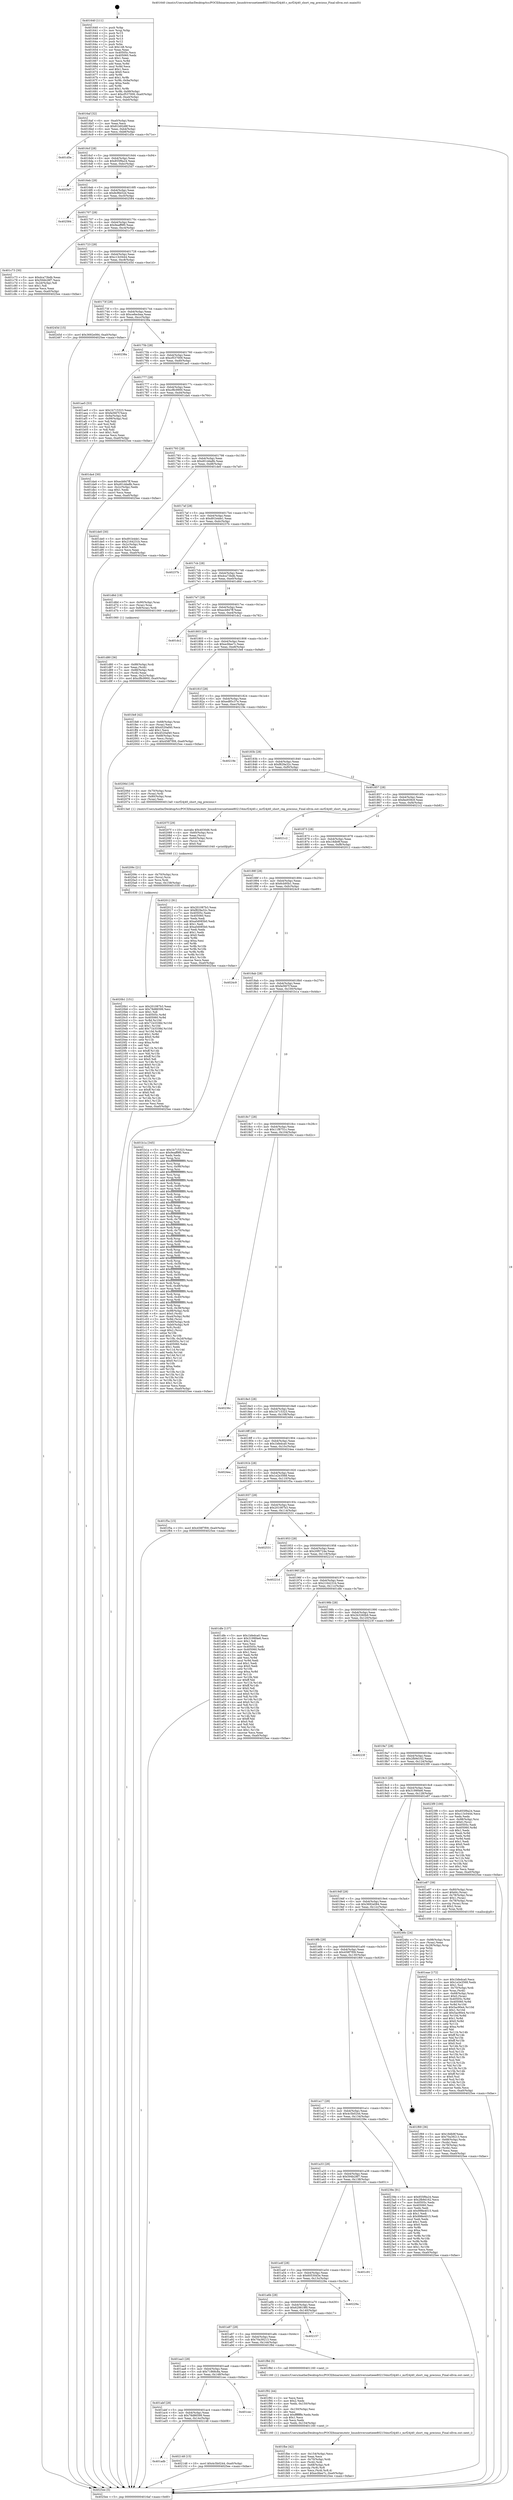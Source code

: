 digraph "0x401640" {
  label = "0x401640 (/mnt/c/Users/mathe/Desktop/tcc/POCII/binaries/extr_linuxdriversnetieee802154mrf24j40.c_mrf24j40_short_reg_precious_Final-ollvm.out::main(0))"
  labelloc = "t"
  node[shape=record]

  Entry [label="",width=0.3,height=0.3,shape=circle,fillcolor=black,style=filled]
  "0x4016af" [label="{
     0x4016af [32]\l
     | [instrs]\l
     &nbsp;&nbsp;0x4016af \<+6\>: mov -0xa0(%rbp),%eax\l
     &nbsp;&nbsp;0x4016b5 \<+2\>: mov %eax,%ecx\l
     &nbsp;&nbsp;0x4016b7 \<+6\>: sub $0x81b92d8f,%ecx\l
     &nbsp;&nbsp;0x4016bd \<+6\>: mov %eax,-0xb4(%rbp)\l
     &nbsp;&nbsp;0x4016c3 \<+6\>: mov %ecx,-0xb8(%rbp)\l
     &nbsp;&nbsp;0x4016c9 \<+6\>: je 0000000000401d5e \<main+0x71e\>\l
  }"]
  "0x401d5e" [label="{
     0x401d5e\l
  }", style=dashed]
  "0x4016cf" [label="{
     0x4016cf [28]\l
     | [instrs]\l
     &nbsp;&nbsp;0x4016cf \<+5\>: jmp 00000000004016d4 \<main+0x94\>\l
     &nbsp;&nbsp;0x4016d4 \<+6\>: mov -0xb4(%rbp),%eax\l
     &nbsp;&nbsp;0x4016da \<+5\>: sub $0x855f9a24,%eax\l
     &nbsp;&nbsp;0x4016df \<+6\>: mov %eax,-0xbc(%rbp)\l
     &nbsp;&nbsp;0x4016e5 \<+6\>: je 00000000004025d7 \<main+0xf97\>\l
  }"]
  Exit [label="",width=0.3,height=0.3,shape=circle,fillcolor=black,style=filled,peripheries=2]
  "0x4025d7" [label="{
     0x4025d7\l
  }", style=dashed]
  "0x4016eb" [label="{
     0x4016eb [28]\l
     | [instrs]\l
     &nbsp;&nbsp;0x4016eb \<+5\>: jmp 00000000004016f0 \<main+0xb0\>\l
     &nbsp;&nbsp;0x4016f0 \<+6\>: mov -0xb4(%rbp),%eax\l
     &nbsp;&nbsp;0x4016f6 \<+5\>: sub $0x8cf6b52d,%eax\l
     &nbsp;&nbsp;0x4016fb \<+6\>: mov %eax,-0xc0(%rbp)\l
     &nbsp;&nbsp;0x401701 \<+6\>: je 0000000000402584 \<main+0xf44\>\l
  }"]
  "0x401adb" [label="{
     0x401adb\l
  }", style=dashed]
  "0x402584" [label="{
     0x402584\l
  }", style=dashed]
  "0x401707" [label="{
     0x401707 [28]\l
     | [instrs]\l
     &nbsp;&nbsp;0x401707 \<+5\>: jmp 000000000040170c \<main+0xcc\>\l
     &nbsp;&nbsp;0x40170c \<+6\>: mov -0xb4(%rbp),%eax\l
     &nbsp;&nbsp;0x401712 \<+5\>: sub $0x9eaff9f0,%eax\l
     &nbsp;&nbsp;0x401717 \<+6\>: mov %eax,-0xc4(%rbp)\l
     &nbsp;&nbsp;0x40171d \<+6\>: je 0000000000401c73 \<main+0x633\>\l
  }"]
  "0x402148" [label="{
     0x402148 [15]\l
     | [instrs]\l
     &nbsp;&nbsp;0x402148 \<+10\>: movl $0x4c5b0244,-0xa0(%rbp)\l
     &nbsp;&nbsp;0x402152 \<+5\>: jmp 00000000004025ee \<main+0xfae\>\l
  }"]
  "0x401c73" [label="{
     0x401c73 [30]\l
     | [instrs]\l
     &nbsp;&nbsp;0x401c73 \<+5\>: mov $0xdca73bdb,%eax\l
     &nbsp;&nbsp;0x401c78 \<+5\>: mov $0x594b28f7,%ecx\l
     &nbsp;&nbsp;0x401c7d \<+3\>: mov -0x2d(%rbp),%dl\l
     &nbsp;&nbsp;0x401c80 \<+3\>: test $0x1,%dl\l
     &nbsp;&nbsp;0x401c83 \<+3\>: cmovne %ecx,%eax\l
     &nbsp;&nbsp;0x401c86 \<+6\>: mov %eax,-0xa0(%rbp)\l
     &nbsp;&nbsp;0x401c8c \<+5\>: jmp 00000000004025ee \<main+0xfae\>\l
  }"]
  "0x401723" [label="{
     0x401723 [28]\l
     | [instrs]\l
     &nbsp;&nbsp;0x401723 \<+5\>: jmp 0000000000401728 \<main+0xe8\>\l
     &nbsp;&nbsp;0x401728 \<+6\>: mov -0xb4(%rbp),%eax\l
     &nbsp;&nbsp;0x40172e \<+5\>: sub $0xc13c0444,%eax\l
     &nbsp;&nbsp;0x401733 \<+6\>: mov %eax,-0xc8(%rbp)\l
     &nbsp;&nbsp;0x401739 \<+6\>: je 000000000040245d \<main+0xe1d\>\l
  }"]
  "0x401abf" [label="{
     0x401abf [28]\l
     | [instrs]\l
     &nbsp;&nbsp;0x401abf \<+5\>: jmp 0000000000401ac4 \<main+0x484\>\l
     &nbsp;&nbsp;0x401ac4 \<+6\>: mov -0xb4(%rbp),%eax\l
     &nbsp;&nbsp;0x401aca \<+5\>: sub $0x78d86599,%eax\l
     &nbsp;&nbsp;0x401acf \<+6\>: mov %eax,-0x14c(%rbp)\l
     &nbsp;&nbsp;0x401ad5 \<+6\>: je 0000000000402148 \<main+0xb08\>\l
  }"]
  "0x40245d" [label="{
     0x40245d [15]\l
     | [instrs]\l
     &nbsp;&nbsp;0x40245d \<+10\>: movl $0x3692e084,-0xa0(%rbp)\l
     &nbsp;&nbsp;0x402467 \<+5\>: jmp 00000000004025ee \<main+0xfae\>\l
  }"]
  "0x40173f" [label="{
     0x40173f [28]\l
     | [instrs]\l
     &nbsp;&nbsp;0x40173f \<+5\>: jmp 0000000000401744 \<main+0x104\>\l
     &nbsp;&nbsp;0x401744 \<+6\>: mov -0xb4(%rbp),%eax\l
     &nbsp;&nbsp;0x40174a \<+5\>: sub $0xce6ecbaa,%eax\l
     &nbsp;&nbsp;0x40174f \<+6\>: mov %eax,-0xcc(%rbp)\l
     &nbsp;&nbsp;0x401755 \<+6\>: je 000000000040238a \<main+0xd4a\>\l
  }"]
  "0x401cec" [label="{
     0x401cec\l
  }", style=dashed]
  "0x40238a" [label="{
     0x40238a\l
  }", style=dashed]
  "0x40175b" [label="{
     0x40175b [28]\l
     | [instrs]\l
     &nbsp;&nbsp;0x40175b \<+5\>: jmp 0000000000401760 \<main+0x120\>\l
     &nbsp;&nbsp;0x401760 \<+6\>: mov -0xb4(%rbp),%eax\l
     &nbsp;&nbsp;0x401766 \<+5\>: sub $0xcf537009,%eax\l
     &nbsp;&nbsp;0x40176b \<+6\>: mov %eax,-0xd0(%rbp)\l
     &nbsp;&nbsp;0x401771 \<+6\>: je 0000000000401ae5 \<main+0x4a5\>\l
  }"]
  "0x4020b1" [label="{
     0x4020b1 [151]\l
     | [instrs]\l
     &nbsp;&nbsp;0x4020b1 \<+5\>: mov $0x201087b3,%eax\l
     &nbsp;&nbsp;0x4020b6 \<+5\>: mov $0x78d86599,%esi\l
     &nbsp;&nbsp;0x4020bb \<+2\>: mov $0x1,%dl\l
     &nbsp;&nbsp;0x4020bd \<+8\>: mov 0x40505c,%r8d\l
     &nbsp;&nbsp;0x4020c5 \<+8\>: mov 0x405060,%r9d\l
     &nbsp;&nbsp;0x4020cd \<+3\>: mov %r8d,%r10d\l
     &nbsp;&nbsp;0x4020d0 \<+7\>: sub $0x71b3338d,%r10d\l
     &nbsp;&nbsp;0x4020d7 \<+4\>: sub $0x1,%r10d\l
     &nbsp;&nbsp;0x4020db \<+7\>: add $0x71b3338d,%r10d\l
     &nbsp;&nbsp;0x4020e2 \<+4\>: imul %r10d,%r8d\l
     &nbsp;&nbsp;0x4020e6 \<+4\>: and $0x1,%r8d\l
     &nbsp;&nbsp;0x4020ea \<+4\>: cmp $0x0,%r8d\l
     &nbsp;&nbsp;0x4020ee \<+4\>: sete %r11b\l
     &nbsp;&nbsp;0x4020f2 \<+4\>: cmp $0xa,%r9d\l
     &nbsp;&nbsp;0x4020f6 \<+3\>: setl %bl\l
     &nbsp;&nbsp;0x4020f9 \<+3\>: mov %r11b,%r14b\l
     &nbsp;&nbsp;0x4020fc \<+4\>: xor $0xff,%r14b\l
     &nbsp;&nbsp;0x402100 \<+3\>: mov %bl,%r15b\l
     &nbsp;&nbsp;0x402103 \<+4\>: xor $0xff,%r15b\l
     &nbsp;&nbsp;0x402107 \<+3\>: xor $0x0,%dl\l
     &nbsp;&nbsp;0x40210a \<+3\>: mov %r14b,%r12b\l
     &nbsp;&nbsp;0x40210d \<+4\>: and $0x0,%r12b\l
     &nbsp;&nbsp;0x402111 \<+3\>: and %dl,%r11b\l
     &nbsp;&nbsp;0x402114 \<+3\>: mov %r15b,%r13b\l
     &nbsp;&nbsp;0x402117 \<+4\>: and $0x0,%r13b\l
     &nbsp;&nbsp;0x40211b \<+2\>: and %dl,%bl\l
     &nbsp;&nbsp;0x40211d \<+3\>: or %r11b,%r12b\l
     &nbsp;&nbsp;0x402120 \<+3\>: or %bl,%r13b\l
     &nbsp;&nbsp;0x402123 \<+3\>: xor %r13b,%r12b\l
     &nbsp;&nbsp;0x402126 \<+3\>: or %r15b,%r14b\l
     &nbsp;&nbsp;0x402129 \<+4\>: xor $0xff,%r14b\l
     &nbsp;&nbsp;0x40212d \<+3\>: or $0x0,%dl\l
     &nbsp;&nbsp;0x402130 \<+3\>: and %dl,%r14b\l
     &nbsp;&nbsp;0x402133 \<+3\>: or %r14b,%r12b\l
     &nbsp;&nbsp;0x402136 \<+4\>: test $0x1,%r12b\l
     &nbsp;&nbsp;0x40213a \<+3\>: cmovne %esi,%eax\l
     &nbsp;&nbsp;0x40213d \<+6\>: mov %eax,-0xa0(%rbp)\l
     &nbsp;&nbsp;0x402143 \<+5\>: jmp 00000000004025ee \<main+0xfae\>\l
  }"]
  "0x401ae5" [label="{
     0x401ae5 [53]\l
     | [instrs]\l
     &nbsp;&nbsp;0x401ae5 \<+5\>: mov $0x1b715323,%eax\l
     &nbsp;&nbsp;0x401aea \<+5\>: mov $0xfa5fd7f,%ecx\l
     &nbsp;&nbsp;0x401aef \<+6\>: mov -0x9a(%rbp),%dl\l
     &nbsp;&nbsp;0x401af5 \<+7\>: mov -0x99(%rbp),%sil\l
     &nbsp;&nbsp;0x401afc \<+3\>: mov %dl,%dil\l
     &nbsp;&nbsp;0x401aff \<+3\>: and %sil,%dil\l
     &nbsp;&nbsp;0x401b02 \<+3\>: xor %sil,%dl\l
     &nbsp;&nbsp;0x401b05 \<+3\>: or %dl,%dil\l
     &nbsp;&nbsp;0x401b08 \<+4\>: test $0x1,%dil\l
     &nbsp;&nbsp;0x401b0c \<+3\>: cmovne %ecx,%eax\l
     &nbsp;&nbsp;0x401b0f \<+6\>: mov %eax,-0xa0(%rbp)\l
     &nbsp;&nbsp;0x401b15 \<+5\>: jmp 00000000004025ee \<main+0xfae\>\l
  }"]
  "0x401777" [label="{
     0x401777 [28]\l
     | [instrs]\l
     &nbsp;&nbsp;0x401777 \<+5\>: jmp 000000000040177c \<main+0x13c\>\l
     &nbsp;&nbsp;0x40177c \<+6\>: mov -0xb4(%rbp),%eax\l
     &nbsp;&nbsp;0x401782 \<+5\>: sub $0xcf8c9900,%eax\l
     &nbsp;&nbsp;0x401787 \<+6\>: mov %eax,-0xd4(%rbp)\l
     &nbsp;&nbsp;0x40178d \<+6\>: je 0000000000401da4 \<main+0x764\>\l
  }"]
  "0x4025ee" [label="{
     0x4025ee [5]\l
     | [instrs]\l
     &nbsp;&nbsp;0x4025ee \<+5\>: jmp 00000000004016af \<main+0x6f\>\l
  }"]
  "0x401640" [label="{
     0x401640 [111]\l
     | [instrs]\l
     &nbsp;&nbsp;0x401640 \<+1\>: push %rbp\l
     &nbsp;&nbsp;0x401641 \<+3\>: mov %rsp,%rbp\l
     &nbsp;&nbsp;0x401644 \<+2\>: push %r15\l
     &nbsp;&nbsp;0x401646 \<+2\>: push %r14\l
     &nbsp;&nbsp;0x401648 \<+2\>: push %r13\l
     &nbsp;&nbsp;0x40164a \<+2\>: push %r12\l
     &nbsp;&nbsp;0x40164c \<+1\>: push %rbx\l
     &nbsp;&nbsp;0x40164d \<+7\>: sub $0x148,%rsp\l
     &nbsp;&nbsp;0x401654 \<+2\>: xor %eax,%eax\l
     &nbsp;&nbsp;0x401656 \<+7\>: mov 0x40505c,%ecx\l
     &nbsp;&nbsp;0x40165d \<+7\>: mov 0x405060,%edx\l
     &nbsp;&nbsp;0x401664 \<+3\>: sub $0x1,%eax\l
     &nbsp;&nbsp;0x401667 \<+3\>: mov %ecx,%r8d\l
     &nbsp;&nbsp;0x40166a \<+3\>: add %eax,%r8d\l
     &nbsp;&nbsp;0x40166d \<+4\>: imul %r8d,%ecx\l
     &nbsp;&nbsp;0x401671 \<+3\>: and $0x1,%ecx\l
     &nbsp;&nbsp;0x401674 \<+3\>: cmp $0x0,%ecx\l
     &nbsp;&nbsp;0x401677 \<+4\>: sete %r9b\l
     &nbsp;&nbsp;0x40167b \<+4\>: and $0x1,%r9b\l
     &nbsp;&nbsp;0x40167f \<+7\>: mov %r9b,-0x9a(%rbp)\l
     &nbsp;&nbsp;0x401686 \<+3\>: cmp $0xa,%edx\l
     &nbsp;&nbsp;0x401689 \<+4\>: setl %r9b\l
     &nbsp;&nbsp;0x40168d \<+4\>: and $0x1,%r9b\l
     &nbsp;&nbsp;0x401691 \<+7\>: mov %r9b,-0x99(%rbp)\l
     &nbsp;&nbsp;0x401698 \<+10\>: movl $0xcf537009,-0xa0(%rbp)\l
     &nbsp;&nbsp;0x4016a2 \<+6\>: mov %edi,-0xa4(%rbp)\l
     &nbsp;&nbsp;0x4016a8 \<+7\>: mov %rsi,-0xb0(%rbp)\l
  }"]
  "0x40209c" [label="{
     0x40209c [21]\l
     | [instrs]\l
     &nbsp;&nbsp;0x40209c \<+4\>: mov -0x70(%rbp),%rcx\l
     &nbsp;&nbsp;0x4020a0 \<+3\>: mov (%rcx),%rcx\l
     &nbsp;&nbsp;0x4020a3 \<+3\>: mov %rcx,%rdi\l
     &nbsp;&nbsp;0x4020a6 \<+6\>: mov %eax,-0x158(%rbp)\l
     &nbsp;&nbsp;0x4020ac \<+5\>: call 0000000000401030 \<free@plt\>\l
     | [calls]\l
     &nbsp;&nbsp;0x401030 \{1\} (unknown)\l
  }"]
  "0x401da4" [label="{
     0x401da4 [30]\l
     | [instrs]\l
     &nbsp;&nbsp;0x401da4 \<+5\>: mov $0xecb847ff,%eax\l
     &nbsp;&nbsp;0x401da9 \<+5\>: mov $0xd01dda8b,%ecx\l
     &nbsp;&nbsp;0x401dae \<+3\>: mov -0x2c(%rbp),%edx\l
     &nbsp;&nbsp;0x401db1 \<+3\>: cmp $0x1,%edx\l
     &nbsp;&nbsp;0x401db4 \<+3\>: cmovl %ecx,%eax\l
     &nbsp;&nbsp;0x401db7 \<+6\>: mov %eax,-0xa0(%rbp)\l
     &nbsp;&nbsp;0x401dbd \<+5\>: jmp 00000000004025ee \<main+0xfae\>\l
  }"]
  "0x401793" [label="{
     0x401793 [28]\l
     | [instrs]\l
     &nbsp;&nbsp;0x401793 \<+5\>: jmp 0000000000401798 \<main+0x158\>\l
     &nbsp;&nbsp;0x401798 \<+6\>: mov -0xb4(%rbp),%eax\l
     &nbsp;&nbsp;0x40179e \<+5\>: sub $0xd01dda8b,%eax\l
     &nbsp;&nbsp;0x4017a3 \<+6\>: mov %eax,-0xd8(%rbp)\l
     &nbsp;&nbsp;0x4017a9 \<+6\>: je 0000000000401de0 \<main+0x7a0\>\l
  }"]
  "0x40207f" [label="{
     0x40207f [29]\l
     | [instrs]\l
     &nbsp;&nbsp;0x40207f \<+10\>: movabs $0x4030d6,%rdi\l
     &nbsp;&nbsp;0x402089 \<+4\>: mov -0x60(%rbp),%rcx\l
     &nbsp;&nbsp;0x40208d \<+2\>: mov %eax,(%rcx)\l
     &nbsp;&nbsp;0x40208f \<+4\>: mov -0x60(%rbp),%rcx\l
     &nbsp;&nbsp;0x402093 \<+2\>: mov (%rcx),%esi\l
     &nbsp;&nbsp;0x402095 \<+2\>: mov $0x0,%al\l
     &nbsp;&nbsp;0x402097 \<+5\>: call 0000000000401040 \<printf@plt\>\l
     | [calls]\l
     &nbsp;&nbsp;0x401040 \{1\} (unknown)\l
  }"]
  "0x401de0" [label="{
     0x401de0 [30]\l
     | [instrs]\l
     &nbsp;&nbsp;0x401de0 \<+5\>: mov $0xd91b4de1,%eax\l
     &nbsp;&nbsp;0x401de5 \<+5\>: mov $0x2164231b,%ecx\l
     &nbsp;&nbsp;0x401dea \<+3\>: mov -0x2c(%rbp),%edx\l
     &nbsp;&nbsp;0x401ded \<+3\>: cmp $0x0,%edx\l
     &nbsp;&nbsp;0x401df0 \<+3\>: cmove %ecx,%eax\l
     &nbsp;&nbsp;0x401df3 \<+6\>: mov %eax,-0xa0(%rbp)\l
     &nbsp;&nbsp;0x401df9 \<+5\>: jmp 00000000004025ee \<main+0xfae\>\l
  }"]
  "0x4017af" [label="{
     0x4017af [28]\l
     | [instrs]\l
     &nbsp;&nbsp;0x4017af \<+5\>: jmp 00000000004017b4 \<main+0x174\>\l
     &nbsp;&nbsp;0x4017b4 \<+6\>: mov -0xb4(%rbp),%eax\l
     &nbsp;&nbsp;0x4017ba \<+5\>: sub $0xd91b4de1,%eax\l
     &nbsp;&nbsp;0x4017bf \<+6\>: mov %eax,-0xdc(%rbp)\l
     &nbsp;&nbsp;0x4017c5 \<+6\>: je 000000000040237b \<main+0xd3b\>\l
  }"]
  "0x401fbe" [label="{
     0x401fbe [42]\l
     | [instrs]\l
     &nbsp;&nbsp;0x401fbe \<+6\>: mov -0x154(%rbp),%ecx\l
     &nbsp;&nbsp;0x401fc4 \<+3\>: imul %eax,%ecx\l
     &nbsp;&nbsp;0x401fc7 \<+4\>: mov -0x70(%rbp),%rdi\l
     &nbsp;&nbsp;0x401fcb \<+3\>: mov (%rdi),%rdi\l
     &nbsp;&nbsp;0x401fce \<+4\>: mov -0x68(%rbp),%r8\l
     &nbsp;&nbsp;0x401fd2 \<+3\>: movslq (%r8),%r8\l
     &nbsp;&nbsp;0x401fd5 \<+4\>: mov %ecx,(%rdi,%r8,4)\l
     &nbsp;&nbsp;0x401fd9 \<+10\>: movl $0xecfdee7c,-0xa0(%rbp)\l
     &nbsp;&nbsp;0x401fe3 \<+5\>: jmp 00000000004025ee \<main+0xfae\>\l
  }"]
  "0x40237b" [label="{
     0x40237b\l
  }", style=dashed]
  "0x4017cb" [label="{
     0x4017cb [28]\l
     | [instrs]\l
     &nbsp;&nbsp;0x4017cb \<+5\>: jmp 00000000004017d0 \<main+0x190\>\l
     &nbsp;&nbsp;0x4017d0 \<+6\>: mov -0xb4(%rbp),%eax\l
     &nbsp;&nbsp;0x4017d6 \<+5\>: sub $0xdca73bdb,%eax\l
     &nbsp;&nbsp;0x4017db \<+6\>: mov %eax,-0xe0(%rbp)\l
     &nbsp;&nbsp;0x4017e1 \<+6\>: je 0000000000401d6d \<main+0x72d\>\l
  }"]
  "0x401f92" [label="{
     0x401f92 [44]\l
     | [instrs]\l
     &nbsp;&nbsp;0x401f92 \<+2\>: xor %ecx,%ecx\l
     &nbsp;&nbsp;0x401f94 \<+5\>: mov $0x2,%edx\l
     &nbsp;&nbsp;0x401f99 \<+6\>: mov %edx,-0x150(%rbp)\l
     &nbsp;&nbsp;0x401f9f \<+1\>: cltd\l
     &nbsp;&nbsp;0x401fa0 \<+6\>: mov -0x150(%rbp),%esi\l
     &nbsp;&nbsp;0x401fa6 \<+2\>: idiv %esi\l
     &nbsp;&nbsp;0x401fa8 \<+6\>: imul $0xfffffffe,%edx,%edx\l
     &nbsp;&nbsp;0x401fae \<+3\>: sub $0x1,%ecx\l
     &nbsp;&nbsp;0x401fb1 \<+2\>: sub %ecx,%edx\l
     &nbsp;&nbsp;0x401fb3 \<+6\>: mov %edx,-0x154(%rbp)\l
     &nbsp;&nbsp;0x401fb9 \<+5\>: call 0000000000401160 \<next_i\>\l
     | [calls]\l
     &nbsp;&nbsp;0x401160 \{1\} (/mnt/c/Users/mathe/Desktop/tcc/POCII/binaries/extr_linuxdriversnetieee802154mrf24j40.c_mrf24j40_short_reg_precious_Final-ollvm.out::next_i)\l
  }"]
  "0x401d6d" [label="{
     0x401d6d [19]\l
     | [instrs]\l
     &nbsp;&nbsp;0x401d6d \<+7\>: mov -0x90(%rbp),%rax\l
     &nbsp;&nbsp;0x401d74 \<+3\>: mov (%rax),%rax\l
     &nbsp;&nbsp;0x401d77 \<+4\>: mov 0x8(%rax),%rdi\l
     &nbsp;&nbsp;0x401d7b \<+5\>: call 0000000000401060 \<atoi@plt\>\l
     | [calls]\l
     &nbsp;&nbsp;0x401060 \{1\} (unknown)\l
  }"]
  "0x4017e7" [label="{
     0x4017e7 [28]\l
     | [instrs]\l
     &nbsp;&nbsp;0x4017e7 \<+5\>: jmp 00000000004017ec \<main+0x1ac\>\l
     &nbsp;&nbsp;0x4017ec \<+6\>: mov -0xb4(%rbp),%eax\l
     &nbsp;&nbsp;0x4017f2 \<+5\>: sub $0xecb847ff,%eax\l
     &nbsp;&nbsp;0x4017f7 \<+6\>: mov %eax,-0xe4(%rbp)\l
     &nbsp;&nbsp;0x4017fd \<+6\>: je 0000000000401dc2 \<main+0x782\>\l
  }"]
  "0x401aa3" [label="{
     0x401aa3 [28]\l
     | [instrs]\l
     &nbsp;&nbsp;0x401aa3 \<+5\>: jmp 0000000000401aa8 \<main+0x468\>\l
     &nbsp;&nbsp;0x401aa8 \<+6\>: mov -0xb4(%rbp),%eax\l
     &nbsp;&nbsp;0x401aae \<+5\>: sub $0x71868c8a,%eax\l
     &nbsp;&nbsp;0x401ab3 \<+6\>: mov %eax,-0x148(%rbp)\l
     &nbsp;&nbsp;0x401ab9 \<+6\>: je 0000000000401cec \<main+0x6ac\>\l
  }"]
  "0x401dc2" [label="{
     0x401dc2\l
  }", style=dashed]
  "0x401803" [label="{
     0x401803 [28]\l
     | [instrs]\l
     &nbsp;&nbsp;0x401803 \<+5\>: jmp 0000000000401808 \<main+0x1c8\>\l
     &nbsp;&nbsp;0x401808 \<+6\>: mov -0xb4(%rbp),%eax\l
     &nbsp;&nbsp;0x40180e \<+5\>: sub $0xecfdee7c,%eax\l
     &nbsp;&nbsp;0x401813 \<+6\>: mov %eax,-0xe8(%rbp)\l
     &nbsp;&nbsp;0x401819 \<+6\>: je 0000000000401fe8 \<main+0x9a8\>\l
  }"]
  "0x401f8d" [label="{
     0x401f8d [5]\l
     | [instrs]\l
     &nbsp;&nbsp;0x401f8d \<+5\>: call 0000000000401160 \<next_i\>\l
     | [calls]\l
     &nbsp;&nbsp;0x401160 \{1\} (/mnt/c/Users/mathe/Desktop/tcc/POCII/binaries/extr_linuxdriversnetieee802154mrf24j40.c_mrf24j40_short_reg_precious_Final-ollvm.out::next_i)\l
  }"]
  "0x401fe8" [label="{
     0x401fe8 [42]\l
     | [instrs]\l
     &nbsp;&nbsp;0x401fe8 \<+4\>: mov -0x68(%rbp),%rax\l
     &nbsp;&nbsp;0x401fec \<+2\>: mov (%rax),%ecx\l
     &nbsp;&nbsp;0x401fee \<+6\>: add $0x4520af40,%ecx\l
     &nbsp;&nbsp;0x401ff4 \<+3\>: add $0x1,%ecx\l
     &nbsp;&nbsp;0x401ff7 \<+6\>: sub $0x4520af40,%ecx\l
     &nbsp;&nbsp;0x401ffd \<+4\>: mov -0x68(%rbp),%rax\l
     &nbsp;&nbsp;0x402001 \<+2\>: mov %ecx,(%rax)\l
     &nbsp;&nbsp;0x402003 \<+10\>: movl $0x458f7f09,-0xa0(%rbp)\l
     &nbsp;&nbsp;0x40200d \<+5\>: jmp 00000000004025ee \<main+0xfae\>\l
  }"]
  "0x40181f" [label="{
     0x40181f [28]\l
     | [instrs]\l
     &nbsp;&nbsp;0x40181f \<+5\>: jmp 0000000000401824 \<main+0x1e4\>\l
     &nbsp;&nbsp;0x401824 \<+6\>: mov -0xb4(%rbp),%eax\l
     &nbsp;&nbsp;0x40182a \<+5\>: sub $0xed85c37e,%eax\l
     &nbsp;&nbsp;0x40182f \<+6\>: mov %eax,-0xec(%rbp)\l
     &nbsp;&nbsp;0x401835 \<+6\>: je 000000000040219e \<main+0xb5e\>\l
  }"]
  "0x401a87" [label="{
     0x401a87 [28]\l
     | [instrs]\l
     &nbsp;&nbsp;0x401a87 \<+5\>: jmp 0000000000401a8c \<main+0x44c\>\l
     &nbsp;&nbsp;0x401a8c \<+6\>: mov -0xb4(%rbp),%eax\l
     &nbsp;&nbsp;0x401a92 \<+5\>: sub $0x70a39213,%eax\l
     &nbsp;&nbsp;0x401a97 \<+6\>: mov %eax,-0x144(%rbp)\l
     &nbsp;&nbsp;0x401a9d \<+6\>: je 0000000000401f8d \<main+0x94d\>\l
  }"]
  "0x40219e" [label="{
     0x40219e\l
  }", style=dashed]
  "0x40183b" [label="{
     0x40183b [28]\l
     | [instrs]\l
     &nbsp;&nbsp;0x40183b \<+5\>: jmp 0000000000401840 \<main+0x200\>\l
     &nbsp;&nbsp;0x401840 \<+6\>: mov -0xb4(%rbp),%eax\l
     &nbsp;&nbsp;0x401846 \<+5\>: sub $0xf829a32c,%eax\l
     &nbsp;&nbsp;0x40184b \<+6\>: mov %eax,-0xf0(%rbp)\l
     &nbsp;&nbsp;0x401851 \<+6\>: je 000000000040206d \<main+0xa2d\>\l
  }"]
  "0x402157" [label="{
     0x402157\l
  }", style=dashed]
  "0x40206d" [label="{
     0x40206d [18]\l
     | [instrs]\l
     &nbsp;&nbsp;0x40206d \<+4\>: mov -0x70(%rbp),%rax\l
     &nbsp;&nbsp;0x402071 \<+3\>: mov (%rax),%rdi\l
     &nbsp;&nbsp;0x402074 \<+4\>: mov -0x80(%rbp),%rax\l
     &nbsp;&nbsp;0x402078 \<+2\>: mov (%rax),%esi\l
     &nbsp;&nbsp;0x40207a \<+5\>: call 00000000004013a0 \<mrf24j40_short_reg_precious\>\l
     | [calls]\l
     &nbsp;&nbsp;0x4013a0 \{1\} (/mnt/c/Users/mathe/Desktop/tcc/POCII/binaries/extr_linuxdriversnetieee802154mrf24j40.c_mrf24j40_short_reg_precious_Final-ollvm.out::mrf24j40_short_reg_precious)\l
  }"]
  "0x401857" [label="{
     0x401857 [28]\l
     | [instrs]\l
     &nbsp;&nbsp;0x401857 \<+5\>: jmp 000000000040185c \<main+0x21c\>\l
     &nbsp;&nbsp;0x40185c \<+6\>: mov -0xb4(%rbp),%eax\l
     &nbsp;&nbsp;0x401862 \<+5\>: sub $0xfee939c9,%eax\l
     &nbsp;&nbsp;0x401867 \<+6\>: mov %eax,-0xf4(%rbp)\l
     &nbsp;&nbsp;0x40186d \<+6\>: je 00000000004021c2 \<main+0xb82\>\l
  }"]
  "0x401a6b" [label="{
     0x401a6b [28]\l
     | [instrs]\l
     &nbsp;&nbsp;0x401a6b \<+5\>: jmp 0000000000401a70 \<main+0x430\>\l
     &nbsp;&nbsp;0x401a70 \<+6\>: mov -0xb4(%rbp),%eax\l
     &nbsp;&nbsp;0x401a76 \<+5\>: sub $0x629819f0,%eax\l
     &nbsp;&nbsp;0x401a7b \<+6\>: mov %eax,-0x140(%rbp)\l
     &nbsp;&nbsp;0x401a81 \<+6\>: je 0000000000402157 \<main+0xb17\>\l
  }"]
  "0x4021c2" [label="{
     0x4021c2\l
  }", style=dashed]
  "0x401873" [label="{
     0x401873 [28]\l
     | [instrs]\l
     &nbsp;&nbsp;0x401873 \<+5\>: jmp 0000000000401878 \<main+0x238\>\l
     &nbsp;&nbsp;0x401878 \<+6\>: mov -0xb4(%rbp),%eax\l
     &nbsp;&nbsp;0x40187e \<+5\>: sub $0x18db9f,%eax\l
     &nbsp;&nbsp;0x401883 \<+6\>: mov %eax,-0xf8(%rbp)\l
     &nbsp;&nbsp;0x401889 \<+6\>: je 0000000000402012 \<main+0x9d2\>\l
  }"]
  "0x40229a" [label="{
     0x40229a\l
  }", style=dashed]
  "0x402012" [label="{
     0x402012 [91]\l
     | [instrs]\l
     &nbsp;&nbsp;0x402012 \<+5\>: mov $0x201087b3,%eax\l
     &nbsp;&nbsp;0x402017 \<+5\>: mov $0xf829a32c,%ecx\l
     &nbsp;&nbsp;0x40201c \<+7\>: mov 0x40505c,%edx\l
     &nbsp;&nbsp;0x402023 \<+7\>: mov 0x405060,%esi\l
     &nbsp;&nbsp;0x40202a \<+2\>: mov %edx,%edi\l
     &nbsp;&nbsp;0x40202c \<+6\>: add $0xa0d085b0,%edi\l
     &nbsp;&nbsp;0x402032 \<+3\>: sub $0x1,%edi\l
     &nbsp;&nbsp;0x402035 \<+6\>: sub $0xa0d085b0,%edi\l
     &nbsp;&nbsp;0x40203b \<+3\>: imul %edi,%edx\l
     &nbsp;&nbsp;0x40203e \<+3\>: and $0x1,%edx\l
     &nbsp;&nbsp;0x402041 \<+3\>: cmp $0x0,%edx\l
     &nbsp;&nbsp;0x402044 \<+4\>: sete %r8b\l
     &nbsp;&nbsp;0x402048 \<+3\>: cmp $0xa,%esi\l
     &nbsp;&nbsp;0x40204b \<+4\>: setl %r9b\l
     &nbsp;&nbsp;0x40204f \<+3\>: mov %r8b,%r10b\l
     &nbsp;&nbsp;0x402052 \<+3\>: and %r9b,%r10b\l
     &nbsp;&nbsp;0x402055 \<+3\>: xor %r9b,%r8b\l
     &nbsp;&nbsp;0x402058 \<+3\>: or %r8b,%r10b\l
     &nbsp;&nbsp;0x40205b \<+4\>: test $0x1,%r10b\l
     &nbsp;&nbsp;0x40205f \<+3\>: cmovne %ecx,%eax\l
     &nbsp;&nbsp;0x402062 \<+6\>: mov %eax,-0xa0(%rbp)\l
     &nbsp;&nbsp;0x402068 \<+5\>: jmp 00000000004025ee \<main+0xfae\>\l
  }"]
  "0x40188f" [label="{
     0x40188f [28]\l
     | [instrs]\l
     &nbsp;&nbsp;0x40188f \<+5\>: jmp 0000000000401894 \<main+0x254\>\l
     &nbsp;&nbsp;0x401894 \<+6\>: mov -0xb4(%rbp),%eax\l
     &nbsp;&nbsp;0x40189a \<+5\>: sub $0x6cb95b1,%eax\l
     &nbsp;&nbsp;0x40189f \<+6\>: mov %eax,-0xfc(%rbp)\l
     &nbsp;&nbsp;0x4018a5 \<+6\>: je 00000000004024c9 \<main+0xe89\>\l
  }"]
  "0x401a4f" [label="{
     0x401a4f [28]\l
     | [instrs]\l
     &nbsp;&nbsp;0x401a4f \<+5\>: jmp 0000000000401a54 \<main+0x414\>\l
     &nbsp;&nbsp;0x401a54 \<+6\>: mov -0xb4(%rbp),%eax\l
     &nbsp;&nbsp;0x401a5a \<+5\>: sub $0x60530d3e,%eax\l
     &nbsp;&nbsp;0x401a5f \<+6\>: mov %eax,-0x13c(%rbp)\l
     &nbsp;&nbsp;0x401a65 \<+6\>: je 000000000040229a \<main+0xc5a\>\l
  }"]
  "0x4024c9" [label="{
     0x4024c9\l
  }", style=dashed]
  "0x4018ab" [label="{
     0x4018ab [28]\l
     | [instrs]\l
     &nbsp;&nbsp;0x4018ab \<+5\>: jmp 00000000004018b0 \<main+0x270\>\l
     &nbsp;&nbsp;0x4018b0 \<+6\>: mov -0xb4(%rbp),%eax\l
     &nbsp;&nbsp;0x4018b6 \<+5\>: sub $0xfa5fd7f,%eax\l
     &nbsp;&nbsp;0x4018bb \<+6\>: mov %eax,-0x100(%rbp)\l
     &nbsp;&nbsp;0x4018c1 \<+6\>: je 0000000000401b1a \<main+0x4da\>\l
  }"]
  "0x401c91" [label="{
     0x401c91\l
  }", style=dashed]
  "0x401b1a" [label="{
     0x401b1a [345]\l
     | [instrs]\l
     &nbsp;&nbsp;0x401b1a \<+5\>: mov $0x1b715323,%eax\l
     &nbsp;&nbsp;0x401b1f \<+5\>: mov $0x9eaff9f0,%ecx\l
     &nbsp;&nbsp;0x401b24 \<+2\>: xor %edx,%edx\l
     &nbsp;&nbsp;0x401b26 \<+3\>: mov %rsp,%rsi\l
     &nbsp;&nbsp;0x401b29 \<+4\>: add $0xfffffffffffffff0,%rsi\l
     &nbsp;&nbsp;0x401b2d \<+3\>: mov %rsi,%rsp\l
     &nbsp;&nbsp;0x401b30 \<+7\>: mov %rsi,-0x98(%rbp)\l
     &nbsp;&nbsp;0x401b37 \<+3\>: mov %rsp,%rsi\l
     &nbsp;&nbsp;0x401b3a \<+4\>: add $0xfffffffffffffff0,%rsi\l
     &nbsp;&nbsp;0x401b3e \<+3\>: mov %rsi,%rsp\l
     &nbsp;&nbsp;0x401b41 \<+3\>: mov %rsp,%rdi\l
     &nbsp;&nbsp;0x401b44 \<+4\>: add $0xfffffffffffffff0,%rdi\l
     &nbsp;&nbsp;0x401b48 \<+3\>: mov %rdi,%rsp\l
     &nbsp;&nbsp;0x401b4b \<+7\>: mov %rdi,-0x90(%rbp)\l
     &nbsp;&nbsp;0x401b52 \<+3\>: mov %rsp,%rdi\l
     &nbsp;&nbsp;0x401b55 \<+4\>: add $0xfffffffffffffff0,%rdi\l
     &nbsp;&nbsp;0x401b59 \<+3\>: mov %rdi,%rsp\l
     &nbsp;&nbsp;0x401b5c \<+7\>: mov %rdi,-0x88(%rbp)\l
     &nbsp;&nbsp;0x401b63 \<+3\>: mov %rsp,%rdi\l
     &nbsp;&nbsp;0x401b66 \<+4\>: add $0xfffffffffffffff0,%rdi\l
     &nbsp;&nbsp;0x401b6a \<+3\>: mov %rdi,%rsp\l
     &nbsp;&nbsp;0x401b6d \<+4\>: mov %rdi,-0x80(%rbp)\l
     &nbsp;&nbsp;0x401b71 \<+3\>: mov %rsp,%rdi\l
     &nbsp;&nbsp;0x401b74 \<+4\>: add $0xfffffffffffffff0,%rdi\l
     &nbsp;&nbsp;0x401b78 \<+3\>: mov %rdi,%rsp\l
     &nbsp;&nbsp;0x401b7b \<+4\>: mov %rdi,-0x78(%rbp)\l
     &nbsp;&nbsp;0x401b7f \<+3\>: mov %rsp,%rdi\l
     &nbsp;&nbsp;0x401b82 \<+4\>: add $0xfffffffffffffff0,%rdi\l
     &nbsp;&nbsp;0x401b86 \<+3\>: mov %rdi,%rsp\l
     &nbsp;&nbsp;0x401b89 \<+4\>: mov %rdi,-0x70(%rbp)\l
     &nbsp;&nbsp;0x401b8d \<+3\>: mov %rsp,%rdi\l
     &nbsp;&nbsp;0x401b90 \<+4\>: add $0xfffffffffffffff0,%rdi\l
     &nbsp;&nbsp;0x401b94 \<+3\>: mov %rdi,%rsp\l
     &nbsp;&nbsp;0x401b97 \<+4\>: mov %rdi,-0x68(%rbp)\l
     &nbsp;&nbsp;0x401b9b \<+3\>: mov %rsp,%rdi\l
     &nbsp;&nbsp;0x401b9e \<+4\>: add $0xfffffffffffffff0,%rdi\l
     &nbsp;&nbsp;0x401ba2 \<+3\>: mov %rdi,%rsp\l
     &nbsp;&nbsp;0x401ba5 \<+4\>: mov %rdi,-0x60(%rbp)\l
     &nbsp;&nbsp;0x401ba9 \<+3\>: mov %rsp,%rdi\l
     &nbsp;&nbsp;0x401bac \<+4\>: add $0xfffffffffffffff0,%rdi\l
     &nbsp;&nbsp;0x401bb0 \<+3\>: mov %rdi,%rsp\l
     &nbsp;&nbsp;0x401bb3 \<+4\>: mov %rdi,-0x58(%rbp)\l
     &nbsp;&nbsp;0x401bb7 \<+3\>: mov %rsp,%rdi\l
     &nbsp;&nbsp;0x401bba \<+4\>: add $0xfffffffffffffff0,%rdi\l
     &nbsp;&nbsp;0x401bbe \<+3\>: mov %rdi,%rsp\l
     &nbsp;&nbsp;0x401bc1 \<+4\>: mov %rdi,-0x50(%rbp)\l
     &nbsp;&nbsp;0x401bc5 \<+3\>: mov %rsp,%rdi\l
     &nbsp;&nbsp;0x401bc8 \<+4\>: add $0xfffffffffffffff0,%rdi\l
     &nbsp;&nbsp;0x401bcc \<+3\>: mov %rdi,%rsp\l
     &nbsp;&nbsp;0x401bcf \<+4\>: mov %rdi,-0x48(%rbp)\l
     &nbsp;&nbsp;0x401bd3 \<+3\>: mov %rsp,%rdi\l
     &nbsp;&nbsp;0x401bd6 \<+4\>: add $0xfffffffffffffff0,%rdi\l
     &nbsp;&nbsp;0x401bda \<+3\>: mov %rdi,%rsp\l
     &nbsp;&nbsp;0x401bdd \<+4\>: mov %rdi,-0x40(%rbp)\l
     &nbsp;&nbsp;0x401be1 \<+3\>: mov %rsp,%rdi\l
     &nbsp;&nbsp;0x401be4 \<+4\>: add $0xfffffffffffffff0,%rdi\l
     &nbsp;&nbsp;0x401be8 \<+3\>: mov %rdi,%rsp\l
     &nbsp;&nbsp;0x401beb \<+4\>: mov %rdi,-0x38(%rbp)\l
     &nbsp;&nbsp;0x401bef \<+7\>: mov -0x98(%rbp),%rdi\l
     &nbsp;&nbsp;0x401bf6 \<+6\>: movl $0x0,(%rdi)\l
     &nbsp;&nbsp;0x401bfc \<+7\>: mov -0xa4(%rbp),%r8d\l
     &nbsp;&nbsp;0x401c03 \<+3\>: mov %r8d,(%rsi)\l
     &nbsp;&nbsp;0x401c06 \<+7\>: mov -0x90(%rbp),%rdi\l
     &nbsp;&nbsp;0x401c0d \<+7\>: mov -0xb0(%rbp),%r9\l
     &nbsp;&nbsp;0x401c14 \<+3\>: mov %r9,(%rdi)\l
     &nbsp;&nbsp;0x401c17 \<+3\>: cmpl $0x2,(%rsi)\l
     &nbsp;&nbsp;0x401c1a \<+4\>: setne %r10b\l
     &nbsp;&nbsp;0x401c1e \<+4\>: and $0x1,%r10b\l
     &nbsp;&nbsp;0x401c22 \<+4\>: mov %r10b,-0x2d(%rbp)\l
     &nbsp;&nbsp;0x401c26 \<+8\>: mov 0x40505c,%r11d\l
     &nbsp;&nbsp;0x401c2e \<+7\>: mov 0x405060,%ebx\l
     &nbsp;&nbsp;0x401c35 \<+3\>: sub $0x1,%edx\l
     &nbsp;&nbsp;0x401c38 \<+3\>: mov %r11d,%r14d\l
     &nbsp;&nbsp;0x401c3b \<+3\>: add %edx,%r14d\l
     &nbsp;&nbsp;0x401c3e \<+4\>: imul %r14d,%r11d\l
     &nbsp;&nbsp;0x401c42 \<+4\>: and $0x1,%r11d\l
     &nbsp;&nbsp;0x401c46 \<+4\>: cmp $0x0,%r11d\l
     &nbsp;&nbsp;0x401c4a \<+4\>: sete %r10b\l
     &nbsp;&nbsp;0x401c4e \<+3\>: cmp $0xa,%ebx\l
     &nbsp;&nbsp;0x401c51 \<+4\>: setl %r15b\l
     &nbsp;&nbsp;0x401c55 \<+3\>: mov %r10b,%r12b\l
     &nbsp;&nbsp;0x401c58 \<+3\>: and %r15b,%r12b\l
     &nbsp;&nbsp;0x401c5b \<+3\>: xor %r15b,%r10b\l
     &nbsp;&nbsp;0x401c5e \<+3\>: or %r10b,%r12b\l
     &nbsp;&nbsp;0x401c61 \<+4\>: test $0x1,%r12b\l
     &nbsp;&nbsp;0x401c65 \<+3\>: cmovne %ecx,%eax\l
     &nbsp;&nbsp;0x401c68 \<+6\>: mov %eax,-0xa0(%rbp)\l
     &nbsp;&nbsp;0x401c6e \<+5\>: jmp 00000000004025ee \<main+0xfae\>\l
  }"]
  "0x4018c7" [label="{
     0x4018c7 [28]\l
     | [instrs]\l
     &nbsp;&nbsp;0x4018c7 \<+5\>: jmp 00000000004018cc \<main+0x28c\>\l
     &nbsp;&nbsp;0x4018cc \<+6\>: mov -0xb4(%rbp),%eax\l
     &nbsp;&nbsp;0x4018d2 \<+5\>: sub $0x11f8751c,%eax\l
     &nbsp;&nbsp;0x4018d7 \<+6\>: mov %eax,-0x104(%rbp)\l
     &nbsp;&nbsp;0x4018dd \<+6\>: je 000000000040236c \<main+0xd2c\>\l
  }"]
  "0x401a33" [label="{
     0x401a33 [28]\l
     | [instrs]\l
     &nbsp;&nbsp;0x401a33 \<+5\>: jmp 0000000000401a38 \<main+0x3f8\>\l
     &nbsp;&nbsp;0x401a38 \<+6\>: mov -0xb4(%rbp),%eax\l
     &nbsp;&nbsp;0x401a3e \<+5\>: sub $0x594b28f7,%eax\l
     &nbsp;&nbsp;0x401a43 \<+6\>: mov %eax,-0x138(%rbp)\l
     &nbsp;&nbsp;0x401a49 \<+6\>: je 0000000000401c91 \<main+0x651\>\l
  }"]
  "0x401d80" [label="{
     0x401d80 [36]\l
     | [instrs]\l
     &nbsp;&nbsp;0x401d80 \<+7\>: mov -0x88(%rbp),%rdi\l
     &nbsp;&nbsp;0x401d87 \<+2\>: mov %eax,(%rdi)\l
     &nbsp;&nbsp;0x401d89 \<+7\>: mov -0x88(%rbp),%rdi\l
     &nbsp;&nbsp;0x401d90 \<+2\>: mov (%rdi),%eax\l
     &nbsp;&nbsp;0x401d92 \<+3\>: mov %eax,-0x2c(%rbp)\l
     &nbsp;&nbsp;0x401d95 \<+10\>: movl $0xcf8c9900,-0xa0(%rbp)\l
     &nbsp;&nbsp;0x401d9f \<+5\>: jmp 00000000004025ee \<main+0xfae\>\l
  }"]
  "0x40239e" [label="{
     0x40239e [91]\l
     | [instrs]\l
     &nbsp;&nbsp;0x40239e \<+5\>: mov $0x855f9a24,%eax\l
     &nbsp;&nbsp;0x4023a3 \<+5\>: mov $0x2fb9d162,%ecx\l
     &nbsp;&nbsp;0x4023a8 \<+7\>: mov 0x40505c,%edx\l
     &nbsp;&nbsp;0x4023af \<+7\>: mov 0x405060,%esi\l
     &nbsp;&nbsp;0x4023b6 \<+2\>: mov %edx,%edi\l
     &nbsp;&nbsp;0x4023b8 \<+6\>: add $0x998e4015,%edi\l
     &nbsp;&nbsp;0x4023be \<+3\>: sub $0x1,%edi\l
     &nbsp;&nbsp;0x4023c1 \<+6\>: sub $0x998e4015,%edi\l
     &nbsp;&nbsp;0x4023c7 \<+3\>: imul %edi,%edx\l
     &nbsp;&nbsp;0x4023ca \<+3\>: and $0x1,%edx\l
     &nbsp;&nbsp;0x4023cd \<+3\>: cmp $0x0,%edx\l
     &nbsp;&nbsp;0x4023d0 \<+4\>: sete %r8b\l
     &nbsp;&nbsp;0x4023d4 \<+3\>: cmp $0xa,%esi\l
     &nbsp;&nbsp;0x4023d7 \<+4\>: setl %r9b\l
     &nbsp;&nbsp;0x4023db \<+3\>: mov %r8b,%r10b\l
     &nbsp;&nbsp;0x4023de \<+3\>: and %r9b,%r10b\l
     &nbsp;&nbsp;0x4023e1 \<+3\>: xor %r9b,%r8b\l
     &nbsp;&nbsp;0x4023e4 \<+3\>: or %r8b,%r10b\l
     &nbsp;&nbsp;0x4023e7 \<+4\>: test $0x1,%r10b\l
     &nbsp;&nbsp;0x4023eb \<+3\>: cmovne %ecx,%eax\l
     &nbsp;&nbsp;0x4023ee \<+6\>: mov %eax,-0xa0(%rbp)\l
     &nbsp;&nbsp;0x4023f4 \<+5\>: jmp 00000000004025ee \<main+0xfae\>\l
  }"]
  "0x40236c" [label="{
     0x40236c\l
  }", style=dashed]
  "0x4018e3" [label="{
     0x4018e3 [28]\l
     | [instrs]\l
     &nbsp;&nbsp;0x4018e3 \<+5\>: jmp 00000000004018e8 \<main+0x2a8\>\l
     &nbsp;&nbsp;0x4018e8 \<+6\>: mov -0xb4(%rbp),%eax\l
     &nbsp;&nbsp;0x4018ee \<+5\>: sub $0x1b715323,%eax\l
     &nbsp;&nbsp;0x4018f3 \<+6\>: mov %eax,-0x108(%rbp)\l
     &nbsp;&nbsp;0x4018f9 \<+6\>: je 0000000000402484 \<main+0xe44\>\l
  }"]
  "0x401a17" [label="{
     0x401a17 [28]\l
     | [instrs]\l
     &nbsp;&nbsp;0x401a17 \<+5\>: jmp 0000000000401a1c \<main+0x3dc\>\l
     &nbsp;&nbsp;0x401a1c \<+6\>: mov -0xb4(%rbp),%eax\l
     &nbsp;&nbsp;0x401a22 \<+5\>: sub $0x4c5b0244,%eax\l
     &nbsp;&nbsp;0x401a27 \<+6\>: mov %eax,-0x134(%rbp)\l
     &nbsp;&nbsp;0x401a2d \<+6\>: je 000000000040239e \<main+0xd5e\>\l
  }"]
  "0x402484" [label="{
     0x402484\l
  }", style=dashed]
  "0x4018ff" [label="{
     0x4018ff [28]\l
     | [instrs]\l
     &nbsp;&nbsp;0x4018ff \<+5\>: jmp 0000000000401904 \<main+0x2c4\>\l
     &nbsp;&nbsp;0x401904 \<+6\>: mov -0xb4(%rbp),%eax\l
     &nbsp;&nbsp;0x40190a \<+5\>: sub $0x1bfedca0,%eax\l
     &nbsp;&nbsp;0x40190f \<+6\>: mov %eax,-0x10c(%rbp)\l
     &nbsp;&nbsp;0x401915 \<+6\>: je 00000000004024ea \<main+0xeaa\>\l
  }"]
  "0x401f69" [label="{
     0x401f69 [36]\l
     | [instrs]\l
     &nbsp;&nbsp;0x401f69 \<+5\>: mov $0x18db9f,%eax\l
     &nbsp;&nbsp;0x401f6e \<+5\>: mov $0x70a39213,%ecx\l
     &nbsp;&nbsp;0x401f73 \<+4\>: mov -0x68(%rbp),%rdx\l
     &nbsp;&nbsp;0x401f77 \<+2\>: mov (%rdx),%esi\l
     &nbsp;&nbsp;0x401f79 \<+4\>: mov -0x78(%rbp),%rdx\l
     &nbsp;&nbsp;0x401f7d \<+2\>: cmp (%rdx),%esi\l
     &nbsp;&nbsp;0x401f7f \<+3\>: cmovl %ecx,%eax\l
     &nbsp;&nbsp;0x401f82 \<+6\>: mov %eax,-0xa0(%rbp)\l
     &nbsp;&nbsp;0x401f88 \<+5\>: jmp 00000000004025ee \<main+0xfae\>\l
  }"]
  "0x4024ea" [label="{
     0x4024ea\l
  }", style=dashed]
  "0x40191b" [label="{
     0x40191b [28]\l
     | [instrs]\l
     &nbsp;&nbsp;0x40191b \<+5\>: jmp 0000000000401920 \<main+0x2e0\>\l
     &nbsp;&nbsp;0x401920 \<+6\>: mov -0xb4(%rbp),%eax\l
     &nbsp;&nbsp;0x401926 \<+5\>: sub $0x1e2e3568,%eax\l
     &nbsp;&nbsp;0x40192b \<+6\>: mov %eax,-0x110(%rbp)\l
     &nbsp;&nbsp;0x401931 \<+6\>: je 0000000000401f5a \<main+0x91a\>\l
  }"]
  "0x4019fb" [label="{
     0x4019fb [28]\l
     | [instrs]\l
     &nbsp;&nbsp;0x4019fb \<+5\>: jmp 0000000000401a00 \<main+0x3c0\>\l
     &nbsp;&nbsp;0x401a00 \<+6\>: mov -0xb4(%rbp),%eax\l
     &nbsp;&nbsp;0x401a06 \<+5\>: sub $0x458f7f09,%eax\l
     &nbsp;&nbsp;0x401a0b \<+6\>: mov %eax,-0x130(%rbp)\l
     &nbsp;&nbsp;0x401a11 \<+6\>: je 0000000000401f69 \<main+0x929\>\l
  }"]
  "0x401f5a" [label="{
     0x401f5a [15]\l
     | [instrs]\l
     &nbsp;&nbsp;0x401f5a \<+10\>: movl $0x458f7f09,-0xa0(%rbp)\l
     &nbsp;&nbsp;0x401f64 \<+5\>: jmp 00000000004025ee \<main+0xfae\>\l
  }"]
  "0x401937" [label="{
     0x401937 [28]\l
     | [instrs]\l
     &nbsp;&nbsp;0x401937 \<+5\>: jmp 000000000040193c \<main+0x2fc\>\l
     &nbsp;&nbsp;0x40193c \<+6\>: mov -0xb4(%rbp),%eax\l
     &nbsp;&nbsp;0x401942 \<+5\>: sub $0x201087b3,%eax\l
     &nbsp;&nbsp;0x401947 \<+6\>: mov %eax,-0x114(%rbp)\l
     &nbsp;&nbsp;0x40194d \<+6\>: je 0000000000402531 \<main+0xef1\>\l
  }"]
  "0x40246c" [label="{
     0x40246c [24]\l
     | [instrs]\l
     &nbsp;&nbsp;0x40246c \<+7\>: mov -0x98(%rbp),%rax\l
     &nbsp;&nbsp;0x402473 \<+2\>: mov (%rax),%eax\l
     &nbsp;&nbsp;0x402475 \<+4\>: lea -0x28(%rbp),%rsp\l
     &nbsp;&nbsp;0x402479 \<+1\>: pop %rbx\l
     &nbsp;&nbsp;0x40247a \<+2\>: pop %r12\l
     &nbsp;&nbsp;0x40247c \<+2\>: pop %r13\l
     &nbsp;&nbsp;0x40247e \<+2\>: pop %r14\l
     &nbsp;&nbsp;0x402480 \<+2\>: pop %r15\l
     &nbsp;&nbsp;0x402482 \<+1\>: pop %rbp\l
     &nbsp;&nbsp;0x402483 \<+1\>: ret\l
  }"]
  "0x402531" [label="{
     0x402531\l
  }", style=dashed]
  "0x401953" [label="{
     0x401953 [28]\l
     | [instrs]\l
     &nbsp;&nbsp;0x401953 \<+5\>: jmp 0000000000401958 \<main+0x318\>\l
     &nbsp;&nbsp;0x401958 \<+6\>: mov -0xb4(%rbp),%eax\l
     &nbsp;&nbsp;0x40195e \<+5\>: sub $0x20f0724e,%eax\l
     &nbsp;&nbsp;0x401963 \<+6\>: mov %eax,-0x118(%rbp)\l
     &nbsp;&nbsp;0x401969 \<+6\>: je 000000000040221d \<main+0xbdd\>\l
  }"]
  "0x401eae" [label="{
     0x401eae [172]\l
     | [instrs]\l
     &nbsp;&nbsp;0x401eae \<+5\>: mov $0x1bfedca0,%ecx\l
     &nbsp;&nbsp;0x401eb3 \<+5\>: mov $0x1e2e3568,%edx\l
     &nbsp;&nbsp;0x401eb8 \<+3\>: mov $0x1,%sil\l
     &nbsp;&nbsp;0x401ebb \<+4\>: mov -0x70(%rbp),%rdi\l
     &nbsp;&nbsp;0x401ebf \<+3\>: mov %rax,(%rdi)\l
     &nbsp;&nbsp;0x401ec2 \<+4\>: mov -0x68(%rbp),%rax\l
     &nbsp;&nbsp;0x401ec6 \<+6\>: movl $0x0,(%rax)\l
     &nbsp;&nbsp;0x401ecc \<+8\>: mov 0x40505c,%r8d\l
     &nbsp;&nbsp;0x401ed4 \<+8\>: mov 0x405060,%r9d\l
     &nbsp;&nbsp;0x401edc \<+3\>: mov %r8d,%r10d\l
     &nbsp;&nbsp;0x401edf \<+7\>: sub $0x5ac90e4,%r10d\l
     &nbsp;&nbsp;0x401ee6 \<+4\>: sub $0x1,%r10d\l
     &nbsp;&nbsp;0x401eea \<+7\>: add $0x5ac90e4,%r10d\l
     &nbsp;&nbsp;0x401ef1 \<+4\>: imul %r10d,%r8d\l
     &nbsp;&nbsp;0x401ef5 \<+4\>: and $0x1,%r8d\l
     &nbsp;&nbsp;0x401ef9 \<+4\>: cmp $0x0,%r8d\l
     &nbsp;&nbsp;0x401efd \<+4\>: sete %r11b\l
     &nbsp;&nbsp;0x401f01 \<+4\>: cmp $0xa,%r9d\l
     &nbsp;&nbsp;0x401f05 \<+3\>: setl %bl\l
     &nbsp;&nbsp;0x401f08 \<+3\>: mov %r11b,%r14b\l
     &nbsp;&nbsp;0x401f0b \<+4\>: xor $0xff,%r14b\l
     &nbsp;&nbsp;0x401f0f \<+3\>: mov %bl,%r15b\l
     &nbsp;&nbsp;0x401f12 \<+4\>: xor $0xff,%r15b\l
     &nbsp;&nbsp;0x401f16 \<+4\>: xor $0x0,%sil\l
     &nbsp;&nbsp;0x401f1a \<+3\>: mov %r14b,%r12b\l
     &nbsp;&nbsp;0x401f1d \<+4\>: and $0x0,%r12b\l
     &nbsp;&nbsp;0x401f21 \<+3\>: and %sil,%r11b\l
     &nbsp;&nbsp;0x401f24 \<+3\>: mov %r15b,%r13b\l
     &nbsp;&nbsp;0x401f27 \<+4\>: and $0x0,%r13b\l
     &nbsp;&nbsp;0x401f2b \<+3\>: and %sil,%bl\l
     &nbsp;&nbsp;0x401f2e \<+3\>: or %r11b,%r12b\l
     &nbsp;&nbsp;0x401f31 \<+3\>: or %bl,%r13b\l
     &nbsp;&nbsp;0x401f34 \<+3\>: xor %r13b,%r12b\l
     &nbsp;&nbsp;0x401f37 \<+3\>: or %r15b,%r14b\l
     &nbsp;&nbsp;0x401f3a \<+4\>: xor $0xff,%r14b\l
     &nbsp;&nbsp;0x401f3e \<+4\>: or $0x0,%sil\l
     &nbsp;&nbsp;0x401f42 \<+3\>: and %sil,%r14b\l
     &nbsp;&nbsp;0x401f45 \<+3\>: or %r14b,%r12b\l
     &nbsp;&nbsp;0x401f48 \<+4\>: test $0x1,%r12b\l
     &nbsp;&nbsp;0x401f4c \<+3\>: cmovne %edx,%ecx\l
     &nbsp;&nbsp;0x401f4f \<+6\>: mov %ecx,-0xa0(%rbp)\l
     &nbsp;&nbsp;0x401f55 \<+5\>: jmp 00000000004025ee \<main+0xfae\>\l
  }"]
  "0x40221d" [label="{
     0x40221d\l
  }", style=dashed]
  "0x40196f" [label="{
     0x40196f [28]\l
     | [instrs]\l
     &nbsp;&nbsp;0x40196f \<+5\>: jmp 0000000000401974 \<main+0x334\>\l
     &nbsp;&nbsp;0x401974 \<+6\>: mov -0xb4(%rbp),%eax\l
     &nbsp;&nbsp;0x40197a \<+5\>: sub $0x2164231b,%eax\l
     &nbsp;&nbsp;0x40197f \<+6\>: mov %eax,-0x11c(%rbp)\l
     &nbsp;&nbsp;0x401985 \<+6\>: je 0000000000401dfe \<main+0x7be\>\l
  }"]
  "0x4019df" [label="{
     0x4019df [28]\l
     | [instrs]\l
     &nbsp;&nbsp;0x4019df \<+5\>: jmp 00000000004019e4 \<main+0x3a4\>\l
     &nbsp;&nbsp;0x4019e4 \<+6\>: mov -0xb4(%rbp),%eax\l
     &nbsp;&nbsp;0x4019ea \<+5\>: sub $0x3692e084,%eax\l
     &nbsp;&nbsp;0x4019ef \<+6\>: mov %eax,-0x12c(%rbp)\l
     &nbsp;&nbsp;0x4019f5 \<+6\>: je 000000000040246c \<main+0xe2c\>\l
  }"]
  "0x401dfe" [label="{
     0x401dfe [137]\l
     | [instrs]\l
     &nbsp;&nbsp;0x401dfe \<+5\>: mov $0x1bfedca0,%eax\l
     &nbsp;&nbsp;0x401e03 \<+5\>: mov $0x3199f4e6,%ecx\l
     &nbsp;&nbsp;0x401e08 \<+2\>: mov $0x1,%dl\l
     &nbsp;&nbsp;0x401e0a \<+2\>: xor %esi,%esi\l
     &nbsp;&nbsp;0x401e0c \<+7\>: mov 0x40505c,%edi\l
     &nbsp;&nbsp;0x401e13 \<+8\>: mov 0x405060,%r8d\l
     &nbsp;&nbsp;0x401e1b \<+3\>: sub $0x1,%esi\l
     &nbsp;&nbsp;0x401e1e \<+3\>: mov %edi,%r9d\l
     &nbsp;&nbsp;0x401e21 \<+3\>: add %esi,%r9d\l
     &nbsp;&nbsp;0x401e24 \<+4\>: imul %r9d,%edi\l
     &nbsp;&nbsp;0x401e28 \<+3\>: and $0x1,%edi\l
     &nbsp;&nbsp;0x401e2b \<+3\>: cmp $0x0,%edi\l
     &nbsp;&nbsp;0x401e2e \<+4\>: sete %r10b\l
     &nbsp;&nbsp;0x401e32 \<+4\>: cmp $0xa,%r8d\l
     &nbsp;&nbsp;0x401e36 \<+4\>: setl %r11b\l
     &nbsp;&nbsp;0x401e3a \<+3\>: mov %r10b,%bl\l
     &nbsp;&nbsp;0x401e3d \<+3\>: xor $0xff,%bl\l
     &nbsp;&nbsp;0x401e40 \<+3\>: mov %r11b,%r14b\l
     &nbsp;&nbsp;0x401e43 \<+4\>: xor $0xff,%r14b\l
     &nbsp;&nbsp;0x401e47 \<+3\>: xor $0x0,%dl\l
     &nbsp;&nbsp;0x401e4a \<+3\>: mov %bl,%r15b\l
     &nbsp;&nbsp;0x401e4d \<+4\>: and $0x0,%r15b\l
     &nbsp;&nbsp;0x401e51 \<+3\>: and %dl,%r10b\l
     &nbsp;&nbsp;0x401e54 \<+3\>: mov %r14b,%r12b\l
     &nbsp;&nbsp;0x401e57 \<+4\>: and $0x0,%r12b\l
     &nbsp;&nbsp;0x401e5b \<+3\>: and %dl,%r11b\l
     &nbsp;&nbsp;0x401e5e \<+3\>: or %r10b,%r15b\l
     &nbsp;&nbsp;0x401e61 \<+3\>: or %r11b,%r12b\l
     &nbsp;&nbsp;0x401e64 \<+3\>: xor %r12b,%r15b\l
     &nbsp;&nbsp;0x401e67 \<+3\>: or %r14b,%bl\l
     &nbsp;&nbsp;0x401e6a \<+3\>: xor $0xff,%bl\l
     &nbsp;&nbsp;0x401e6d \<+3\>: or $0x0,%dl\l
     &nbsp;&nbsp;0x401e70 \<+2\>: and %dl,%bl\l
     &nbsp;&nbsp;0x401e72 \<+3\>: or %bl,%r15b\l
     &nbsp;&nbsp;0x401e75 \<+4\>: test $0x1,%r15b\l
     &nbsp;&nbsp;0x401e79 \<+3\>: cmovne %ecx,%eax\l
     &nbsp;&nbsp;0x401e7c \<+6\>: mov %eax,-0xa0(%rbp)\l
     &nbsp;&nbsp;0x401e82 \<+5\>: jmp 00000000004025ee \<main+0xfae\>\l
  }"]
  "0x40198b" [label="{
     0x40198b [28]\l
     | [instrs]\l
     &nbsp;&nbsp;0x40198b \<+5\>: jmp 0000000000401990 \<main+0x350\>\l
     &nbsp;&nbsp;0x401990 \<+6\>: mov -0xb4(%rbp),%eax\l
     &nbsp;&nbsp;0x401996 \<+5\>: sub $0x2b3260b9,%eax\l
     &nbsp;&nbsp;0x40199b \<+6\>: mov %eax,-0x120(%rbp)\l
     &nbsp;&nbsp;0x4019a1 \<+6\>: je 000000000040223f \<main+0xbff\>\l
  }"]
  "0x401e87" [label="{
     0x401e87 [39]\l
     | [instrs]\l
     &nbsp;&nbsp;0x401e87 \<+4\>: mov -0x80(%rbp),%rax\l
     &nbsp;&nbsp;0x401e8b \<+6\>: movl $0x64,(%rax)\l
     &nbsp;&nbsp;0x401e91 \<+4\>: mov -0x78(%rbp),%rax\l
     &nbsp;&nbsp;0x401e95 \<+6\>: movl $0x1,(%rax)\l
     &nbsp;&nbsp;0x401e9b \<+4\>: mov -0x78(%rbp),%rax\l
     &nbsp;&nbsp;0x401e9f \<+3\>: movslq (%rax),%rax\l
     &nbsp;&nbsp;0x401ea2 \<+4\>: shl $0x2,%rax\l
     &nbsp;&nbsp;0x401ea6 \<+3\>: mov %rax,%rdi\l
     &nbsp;&nbsp;0x401ea9 \<+5\>: call 0000000000401050 \<malloc@plt\>\l
     | [calls]\l
     &nbsp;&nbsp;0x401050 \{1\} (unknown)\l
  }"]
  "0x40223f" [label="{
     0x40223f\l
  }", style=dashed]
  "0x4019a7" [label="{
     0x4019a7 [28]\l
     | [instrs]\l
     &nbsp;&nbsp;0x4019a7 \<+5\>: jmp 00000000004019ac \<main+0x36c\>\l
     &nbsp;&nbsp;0x4019ac \<+6\>: mov -0xb4(%rbp),%eax\l
     &nbsp;&nbsp;0x4019b2 \<+5\>: sub $0x2fb9d162,%eax\l
     &nbsp;&nbsp;0x4019b7 \<+6\>: mov %eax,-0x124(%rbp)\l
     &nbsp;&nbsp;0x4019bd \<+6\>: je 00000000004023f9 \<main+0xdb9\>\l
  }"]
  "0x4019c3" [label="{
     0x4019c3 [28]\l
     | [instrs]\l
     &nbsp;&nbsp;0x4019c3 \<+5\>: jmp 00000000004019c8 \<main+0x388\>\l
     &nbsp;&nbsp;0x4019c8 \<+6\>: mov -0xb4(%rbp),%eax\l
     &nbsp;&nbsp;0x4019ce \<+5\>: sub $0x3199f4e6,%eax\l
     &nbsp;&nbsp;0x4019d3 \<+6\>: mov %eax,-0x128(%rbp)\l
     &nbsp;&nbsp;0x4019d9 \<+6\>: je 0000000000401e87 \<main+0x847\>\l
  }"]
  "0x4023f9" [label="{
     0x4023f9 [100]\l
     | [instrs]\l
     &nbsp;&nbsp;0x4023f9 \<+5\>: mov $0x855f9a24,%eax\l
     &nbsp;&nbsp;0x4023fe \<+5\>: mov $0xc13c0444,%ecx\l
     &nbsp;&nbsp;0x402403 \<+2\>: xor %edx,%edx\l
     &nbsp;&nbsp;0x402405 \<+7\>: mov -0x98(%rbp),%rsi\l
     &nbsp;&nbsp;0x40240c \<+6\>: movl $0x0,(%rsi)\l
     &nbsp;&nbsp;0x402412 \<+7\>: mov 0x40505c,%edi\l
     &nbsp;&nbsp;0x402419 \<+8\>: mov 0x405060,%r8d\l
     &nbsp;&nbsp;0x402421 \<+3\>: sub $0x1,%edx\l
     &nbsp;&nbsp;0x402424 \<+3\>: mov %edi,%r9d\l
     &nbsp;&nbsp;0x402427 \<+3\>: add %edx,%r9d\l
     &nbsp;&nbsp;0x40242a \<+4\>: imul %r9d,%edi\l
     &nbsp;&nbsp;0x40242e \<+3\>: and $0x1,%edi\l
     &nbsp;&nbsp;0x402431 \<+3\>: cmp $0x0,%edi\l
     &nbsp;&nbsp;0x402434 \<+4\>: sete %r10b\l
     &nbsp;&nbsp;0x402438 \<+4\>: cmp $0xa,%r8d\l
     &nbsp;&nbsp;0x40243c \<+4\>: setl %r11b\l
     &nbsp;&nbsp;0x402440 \<+3\>: mov %r10b,%bl\l
     &nbsp;&nbsp;0x402443 \<+3\>: and %r11b,%bl\l
     &nbsp;&nbsp;0x402446 \<+3\>: xor %r11b,%r10b\l
     &nbsp;&nbsp;0x402449 \<+3\>: or %r10b,%bl\l
     &nbsp;&nbsp;0x40244c \<+3\>: test $0x1,%bl\l
     &nbsp;&nbsp;0x40244f \<+3\>: cmovne %ecx,%eax\l
     &nbsp;&nbsp;0x402452 \<+6\>: mov %eax,-0xa0(%rbp)\l
     &nbsp;&nbsp;0x402458 \<+5\>: jmp 00000000004025ee \<main+0xfae\>\l
  }"]
  Entry -> "0x401640" [label=" 1"]
  "0x4016af" -> "0x401d5e" [label=" 0"]
  "0x4016af" -> "0x4016cf" [label=" 20"]
  "0x40246c" -> Exit [label=" 1"]
  "0x4016cf" -> "0x4025d7" [label=" 0"]
  "0x4016cf" -> "0x4016eb" [label=" 20"]
  "0x40245d" -> "0x4025ee" [label=" 1"]
  "0x4016eb" -> "0x402584" [label=" 0"]
  "0x4016eb" -> "0x401707" [label=" 20"]
  "0x4023f9" -> "0x4025ee" [label=" 1"]
  "0x401707" -> "0x401c73" [label=" 1"]
  "0x401707" -> "0x401723" [label=" 19"]
  "0x40239e" -> "0x4025ee" [label=" 1"]
  "0x401723" -> "0x40245d" [label=" 1"]
  "0x401723" -> "0x40173f" [label=" 18"]
  "0x401abf" -> "0x401adb" [label=" 0"]
  "0x40173f" -> "0x40238a" [label=" 0"]
  "0x40173f" -> "0x40175b" [label=" 18"]
  "0x401abf" -> "0x402148" [label=" 1"]
  "0x40175b" -> "0x401ae5" [label=" 1"]
  "0x40175b" -> "0x401777" [label=" 17"]
  "0x401ae5" -> "0x4025ee" [label=" 1"]
  "0x401640" -> "0x4016af" [label=" 1"]
  "0x4025ee" -> "0x4016af" [label=" 19"]
  "0x401aa3" -> "0x401abf" [label=" 1"]
  "0x401777" -> "0x401da4" [label=" 1"]
  "0x401777" -> "0x401793" [label=" 16"]
  "0x401aa3" -> "0x401cec" [label=" 0"]
  "0x401793" -> "0x401de0" [label=" 1"]
  "0x401793" -> "0x4017af" [label=" 15"]
  "0x402148" -> "0x4025ee" [label=" 1"]
  "0x4017af" -> "0x40237b" [label=" 0"]
  "0x4017af" -> "0x4017cb" [label=" 15"]
  "0x4020b1" -> "0x4025ee" [label=" 1"]
  "0x4017cb" -> "0x401d6d" [label=" 1"]
  "0x4017cb" -> "0x4017e7" [label=" 14"]
  "0x40209c" -> "0x4020b1" [label=" 1"]
  "0x4017e7" -> "0x401dc2" [label=" 0"]
  "0x4017e7" -> "0x401803" [label=" 14"]
  "0x40207f" -> "0x40209c" [label=" 1"]
  "0x401803" -> "0x401fe8" [label=" 1"]
  "0x401803" -> "0x40181f" [label=" 13"]
  "0x40206d" -> "0x40207f" [label=" 1"]
  "0x40181f" -> "0x40219e" [label=" 0"]
  "0x40181f" -> "0x40183b" [label=" 13"]
  "0x401fe8" -> "0x4025ee" [label=" 1"]
  "0x40183b" -> "0x40206d" [label=" 1"]
  "0x40183b" -> "0x401857" [label=" 12"]
  "0x401fbe" -> "0x4025ee" [label=" 1"]
  "0x401857" -> "0x4021c2" [label=" 0"]
  "0x401857" -> "0x401873" [label=" 12"]
  "0x401f8d" -> "0x401f92" [label=" 1"]
  "0x401873" -> "0x402012" [label=" 1"]
  "0x401873" -> "0x40188f" [label=" 11"]
  "0x401a87" -> "0x401aa3" [label=" 1"]
  "0x40188f" -> "0x4024c9" [label=" 0"]
  "0x40188f" -> "0x4018ab" [label=" 11"]
  "0x402012" -> "0x4025ee" [label=" 1"]
  "0x4018ab" -> "0x401b1a" [label=" 1"]
  "0x4018ab" -> "0x4018c7" [label=" 10"]
  "0x401a6b" -> "0x401a87" [label=" 2"]
  "0x401b1a" -> "0x4025ee" [label=" 1"]
  "0x401c73" -> "0x4025ee" [label=" 1"]
  "0x401d6d" -> "0x401d80" [label=" 1"]
  "0x401d80" -> "0x4025ee" [label=" 1"]
  "0x401da4" -> "0x4025ee" [label=" 1"]
  "0x401de0" -> "0x4025ee" [label=" 1"]
  "0x401f92" -> "0x401fbe" [label=" 1"]
  "0x4018c7" -> "0x40236c" [label=" 0"]
  "0x4018c7" -> "0x4018e3" [label=" 10"]
  "0x401a4f" -> "0x401a6b" [label=" 2"]
  "0x4018e3" -> "0x402484" [label=" 0"]
  "0x4018e3" -> "0x4018ff" [label=" 10"]
  "0x401a87" -> "0x401f8d" [label=" 1"]
  "0x4018ff" -> "0x4024ea" [label=" 0"]
  "0x4018ff" -> "0x40191b" [label=" 10"]
  "0x401a33" -> "0x401a4f" [label=" 2"]
  "0x40191b" -> "0x401f5a" [label=" 1"]
  "0x40191b" -> "0x401937" [label=" 9"]
  "0x401a6b" -> "0x402157" [label=" 0"]
  "0x401937" -> "0x402531" [label=" 0"]
  "0x401937" -> "0x401953" [label=" 9"]
  "0x401a17" -> "0x401a33" [label=" 2"]
  "0x401953" -> "0x40221d" [label=" 0"]
  "0x401953" -> "0x40196f" [label=" 9"]
  "0x401a4f" -> "0x40229a" [label=" 0"]
  "0x40196f" -> "0x401dfe" [label=" 1"]
  "0x40196f" -> "0x40198b" [label=" 8"]
  "0x401dfe" -> "0x4025ee" [label=" 1"]
  "0x401f69" -> "0x4025ee" [label=" 2"]
  "0x40198b" -> "0x40223f" [label=" 0"]
  "0x40198b" -> "0x4019a7" [label=" 8"]
  "0x4019fb" -> "0x401a17" [label=" 3"]
  "0x4019a7" -> "0x4023f9" [label=" 1"]
  "0x4019a7" -> "0x4019c3" [label=" 7"]
  "0x4019fb" -> "0x401f69" [label=" 2"]
  "0x4019c3" -> "0x401e87" [label=" 1"]
  "0x4019c3" -> "0x4019df" [label=" 6"]
  "0x401e87" -> "0x401eae" [label=" 1"]
  "0x401eae" -> "0x4025ee" [label=" 1"]
  "0x401f5a" -> "0x4025ee" [label=" 1"]
  "0x401a17" -> "0x40239e" [label=" 1"]
  "0x4019df" -> "0x40246c" [label=" 1"]
  "0x4019df" -> "0x4019fb" [label=" 5"]
  "0x401a33" -> "0x401c91" [label=" 0"]
}
